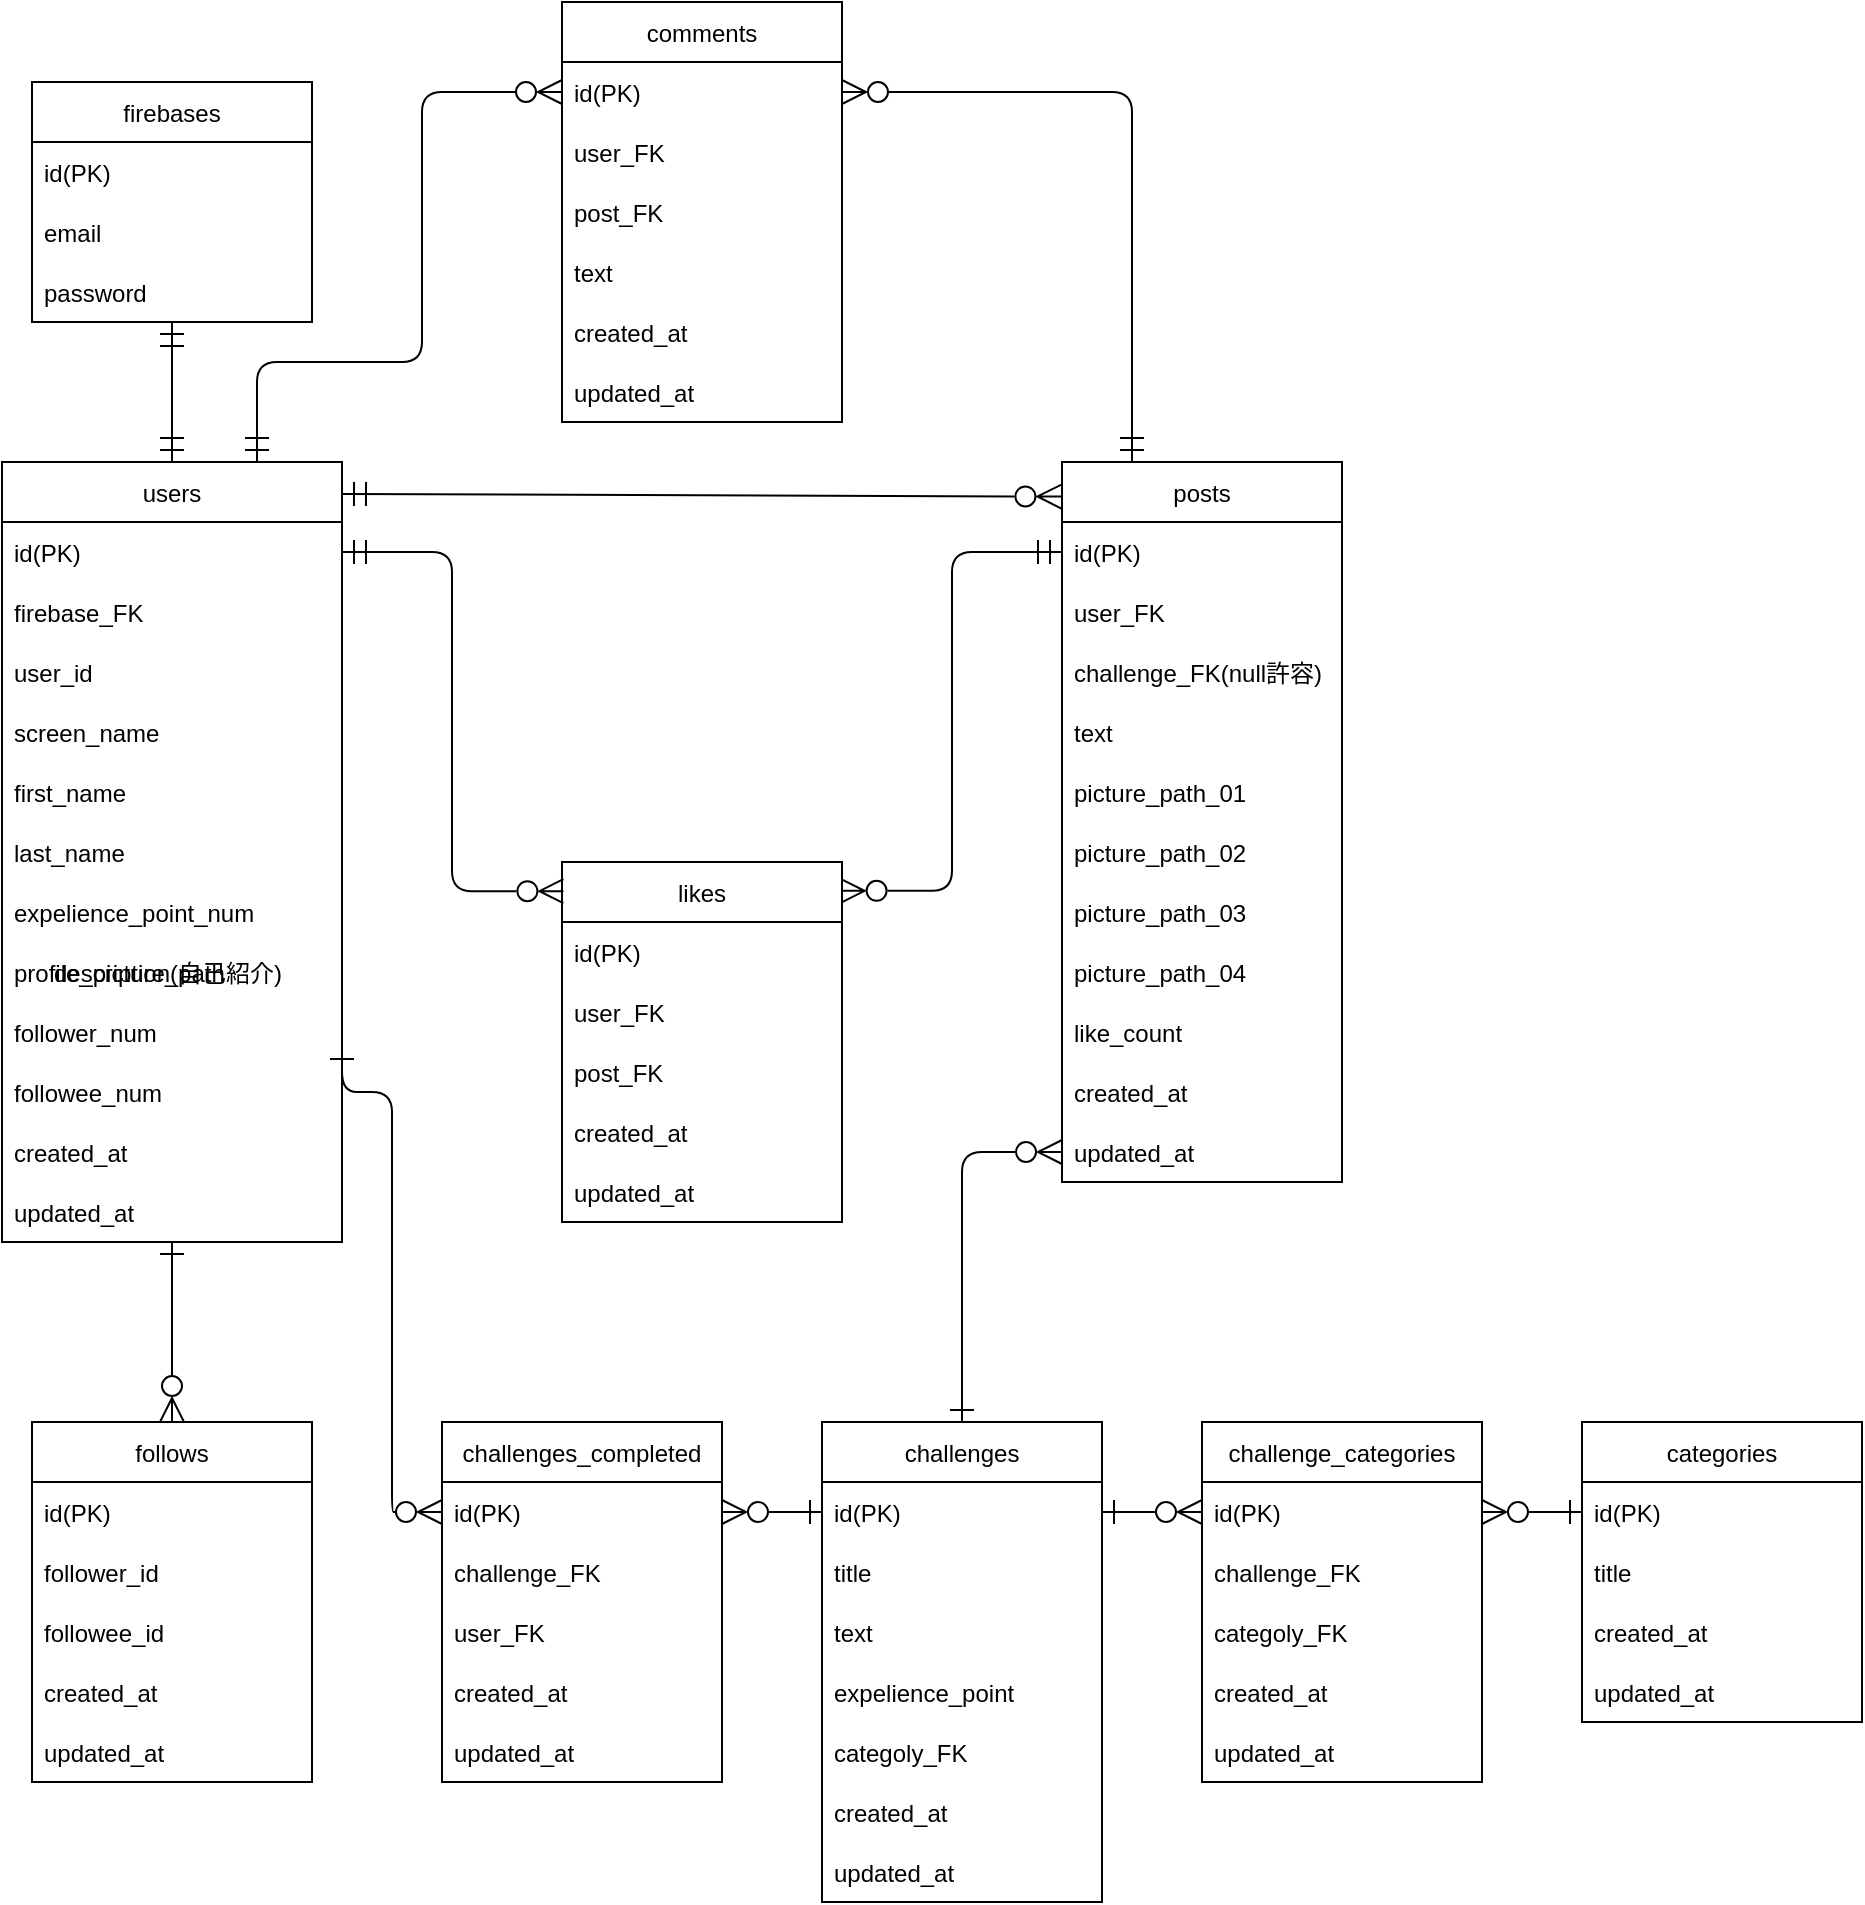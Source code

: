 <mxfile>
    <diagram id="OLp97KrgCchF0JSomHKm" name="Database設計">
        <mxGraphModel dx="190" dy="1388" grid="1" gridSize="10" guides="1" tooltips="1" connect="1" arrows="1" fold="1" page="1" pageScale="1" pageWidth="827" pageHeight="1169" background="none" math="0" shadow="0">
            <root>
                <mxCell id="0"/>
                <mxCell id="1" parent="0"/>
                <mxCell id="10" value="" style="edgeStyle=orthogonalEdgeStyle;html=1;endArrow=ERmandOne;endFill=0;entryX=0;entryY=0.5;entryDx=0;entryDy=0;exitX=0.995;exitY=0.08;exitDx=0;exitDy=0;exitPerimeter=0;startArrow=ERzeroToMany;startFill=0;endSize=10;startSize=10;" parent="1" source="lCIfqlWhlA3F7nTNQleN-25" target="7" edge="1">
                    <mxGeometry relative="1" as="geometry"/>
                </mxCell>
                <mxCell id="lCIfqlWhlA3F7nTNQleN-16" style="edgeStyle=none;html=1;exitX=0.5;exitY=0;exitDx=0;exitDy=0;endArrow=ERmandOne;endFill=0;strokeColor=default;startArrow=ERmandOne;startFill=0;endSize=10;startSize=10;" parent="1" source="2" target="11" edge="1">
                    <mxGeometry relative="1" as="geometry"/>
                </mxCell>
                <mxCell id="26" style="edgeStyle=orthogonalEdgeStyle;jumpSize=6;html=1;exitX=0.75;exitY=0;exitDx=0;exitDy=0;entryX=0;entryY=0.5;entryDx=0;entryDy=0;startSize=10;endSize=10;strokeWidth=1;startArrow=ERmandOne;startFill=0;endArrow=ERzeroToMany;endFill=0;" parent="1" source="2" target="20" edge="1">
                    <mxGeometry relative="1" as="geometry">
                        <Array as="points">
                            <mxPoint x="277" y="170"/>
                            <mxPoint x="360" y="170"/>
                            <mxPoint x="360" y="35"/>
                        </Array>
                    </mxGeometry>
                </mxCell>
                <mxCell id="2" value="users" style="swimlane;fontStyle=0;childLayout=stackLayout;horizontal=1;startSize=30;horizontalStack=0;resizeParent=1;resizeParentMax=0;resizeLast=0;collapsible=1;marginBottom=0;" parent="1" vertex="1">
                    <mxGeometry x="150" y="220" width="170" height="390" as="geometry">
                        <mxRectangle x="150" y="225" width="60" height="30" as="alternateBounds"/>
                    </mxGeometry>
                </mxCell>
                <mxCell id="3" value="id(PK)" style="text;strokeColor=none;fillColor=none;align=left;verticalAlign=middle;spacingLeft=4;spacingRight=4;overflow=hidden;points=[[0,0.5],[1,0.5]];portConstraint=eastwest;rotatable=0;" parent="2" vertex="1">
                    <mxGeometry y="30" width="170" height="30" as="geometry"/>
                </mxCell>
                <mxCell id="lCIfqlWhlA3F7nTNQleN-88" value="firebase_FK" style="text;strokeColor=none;fillColor=none;align=left;verticalAlign=middle;spacingLeft=4;spacingRight=4;overflow=hidden;points=[[0,0.5],[1,0.5]];portConstraint=eastwest;rotatable=0;" parent="2" vertex="1">
                    <mxGeometry y="60" width="170" height="30" as="geometry"/>
                </mxCell>
                <mxCell id="lCIfqlWhlA3F7nTNQleN-17" value="user_id" style="text;strokeColor=none;fillColor=none;align=left;verticalAlign=middle;spacingLeft=4;spacingRight=4;overflow=hidden;points=[[0,0.5],[1,0.5]];portConstraint=eastwest;rotatable=0;" parent="2" vertex="1">
                    <mxGeometry y="90" width="170" height="30" as="geometry"/>
                </mxCell>
                <mxCell id="lCIfqlWhlA3F7nTNQleN-20" value="screen_name" style="text;strokeColor=none;fillColor=none;align=left;verticalAlign=middle;spacingLeft=4;spacingRight=4;overflow=hidden;points=[[0,0.5],[1,0.5]];portConstraint=eastwest;rotatable=0;" parent="2" vertex="1">
                    <mxGeometry y="120" width="170" height="30" as="geometry"/>
                </mxCell>
                <mxCell id="4" value="first_name" style="text;strokeColor=none;fillColor=none;align=left;verticalAlign=middle;spacingLeft=4;spacingRight=4;overflow=hidden;points=[[0,0.5],[1,0.5]];portConstraint=eastwest;rotatable=0;" parent="2" vertex="1">
                    <mxGeometry y="150" width="170" height="30" as="geometry"/>
                </mxCell>
                <mxCell id="5" value="last_name" style="text;strokeColor=none;fillColor=none;align=left;verticalAlign=middle;spacingLeft=4;spacingRight=4;overflow=hidden;points=[[0,0.5],[1,0.5]];portConstraint=eastwest;rotatable=0;" parent="2" vertex="1">
                    <mxGeometry y="180" width="170" height="30" as="geometry"/>
                </mxCell>
                <mxCell id="lCIfqlWhlA3F7nTNQleN-18" value="expelience_point_num" style="text;strokeColor=none;fillColor=none;align=left;verticalAlign=middle;spacingLeft=4;spacingRight=4;overflow=hidden;points=[[0,0.5],[1,0.5]];portConstraint=eastwest;rotatable=0;" parent="2" vertex="1">
                    <mxGeometry y="210" width="170" height="30" as="geometry"/>
                </mxCell>
                <mxCell id="lCIfqlWhlA3F7nTNQleN-30" value="profile_picture_path" style="text;strokeColor=none;fillColor=none;align=left;verticalAlign=middle;spacingLeft=4;spacingRight=4;overflow=hidden;points=[[0,0.5],[1,0.5]];portConstraint=eastwest;rotatable=0;" parent="2" vertex="1">
                    <mxGeometry y="240" width="170" height="30" as="geometry"/>
                </mxCell>
                <mxCell id="lCIfqlWhlA3F7nTNQleN-62" value="follower_num" style="text;strokeColor=none;fillColor=none;align=left;verticalAlign=middle;spacingLeft=4;spacingRight=4;overflow=hidden;points=[[0,0.5],[1,0.5]];portConstraint=eastwest;rotatable=0;" parent="2" vertex="1">
                    <mxGeometry y="270" width="170" height="30" as="geometry"/>
                </mxCell>
                <mxCell id="lCIfqlWhlA3F7nTNQleN-63" value="followee_num" style="text;strokeColor=none;fillColor=none;align=left;verticalAlign=middle;spacingLeft=4;spacingRight=4;overflow=hidden;points=[[0,0.5],[1,0.5]];portConstraint=eastwest;rotatable=0;" parent="2" vertex="1">
                    <mxGeometry y="300" width="170" height="30" as="geometry"/>
                </mxCell>
                <mxCell id="lCIfqlWhlA3F7nTNQleN-31" value="created_at" style="text;strokeColor=none;fillColor=none;align=left;verticalAlign=middle;spacingLeft=4;spacingRight=4;overflow=hidden;points=[[0,0.5],[1,0.5]];portConstraint=eastwest;rotatable=0;" parent="2" vertex="1">
                    <mxGeometry y="330" width="170" height="30" as="geometry"/>
                </mxCell>
                <mxCell id="lCIfqlWhlA3F7nTNQleN-32" value="updated_at" style="text;strokeColor=none;fillColor=none;align=left;verticalAlign=middle;spacingLeft=4;spacingRight=4;overflow=hidden;points=[[0,0.5],[1,0.5]];portConstraint=eastwest;rotatable=0;" parent="2" vertex="1">
                    <mxGeometry y="360" width="170" height="30" as="geometry"/>
                </mxCell>
                <mxCell id="36" style="jumpSize=6;html=1;exitX=-0.002;exitY=0.048;exitDx=0;exitDy=0;startArrow=ERzeroToMany;startFill=0;endArrow=ERmandOne;endFill=0;startSize=10;endSize=10;strokeWidth=1;exitPerimeter=0;" parent="1" source="6" edge="1">
                    <mxGeometry relative="1" as="geometry">
                        <mxPoint x="320" y="236" as="targetPoint"/>
                    </mxGeometry>
                </mxCell>
                <mxCell id="6" value="posts" style="swimlane;fontStyle=0;childLayout=stackLayout;horizontal=1;startSize=30;horizontalStack=0;resizeParent=1;resizeParentMax=0;resizeLast=0;collapsible=1;marginBottom=0;" parent="1" vertex="1">
                    <mxGeometry x="680" y="220" width="140" height="360" as="geometry"/>
                </mxCell>
                <mxCell id="7" value="id(PK)" style="text;strokeColor=none;fillColor=none;align=left;verticalAlign=middle;spacingLeft=4;spacingRight=4;overflow=hidden;points=[[0,0.5],[1,0.5]];portConstraint=eastwest;rotatable=0;" parent="6" vertex="1">
                    <mxGeometry y="30" width="140" height="30" as="geometry"/>
                </mxCell>
                <mxCell id="37" value="user_FK" style="text;strokeColor=none;fillColor=none;align=left;verticalAlign=middle;spacingLeft=4;spacingRight=4;overflow=hidden;points=[[0,0.5],[1,0.5]];portConstraint=eastwest;rotatable=0;" parent="6" vertex="1">
                    <mxGeometry y="60" width="140" height="30" as="geometry"/>
                </mxCell>
                <mxCell id="9" value="challenge_FK(null許容)" style="text;strokeColor=none;fillColor=none;align=left;verticalAlign=middle;spacingLeft=4;spacingRight=4;overflow=hidden;points=[[0,0.5],[1,0.5]];portConstraint=eastwest;rotatable=0;" parent="6" vertex="1">
                    <mxGeometry y="90" width="140" height="30" as="geometry"/>
                </mxCell>
                <mxCell id="8" value="text" style="text;strokeColor=none;fillColor=none;align=left;verticalAlign=middle;spacingLeft=4;spacingRight=4;overflow=hidden;points=[[0,0.5],[1,0.5]];portConstraint=eastwest;rotatable=0;" parent="6" vertex="1">
                    <mxGeometry y="120" width="140" height="30" as="geometry"/>
                </mxCell>
                <mxCell id="lCIfqlWhlA3F7nTNQleN-35" value="picture_path_01" style="text;strokeColor=none;fillColor=none;align=left;verticalAlign=middle;spacingLeft=4;spacingRight=4;overflow=hidden;points=[[0,0.5],[1,0.5]];portConstraint=eastwest;rotatable=0;" parent="6" vertex="1">
                    <mxGeometry y="150" width="140" height="30" as="geometry"/>
                </mxCell>
                <mxCell id="lCIfqlWhlA3F7nTNQleN-36" value="picture_path_02" style="text;strokeColor=none;fillColor=none;align=left;verticalAlign=middle;spacingLeft=4;spacingRight=4;overflow=hidden;points=[[0,0.5],[1,0.5]];portConstraint=eastwest;rotatable=0;" parent="6" vertex="1">
                    <mxGeometry y="180" width="140" height="30" as="geometry"/>
                </mxCell>
                <mxCell id="lCIfqlWhlA3F7nTNQleN-37" value="picture_path_03" style="text;strokeColor=none;fillColor=none;align=left;verticalAlign=middle;spacingLeft=4;spacingRight=4;overflow=hidden;points=[[0,0.5],[1,0.5]];portConstraint=eastwest;rotatable=0;" parent="6" vertex="1">
                    <mxGeometry y="210" width="140" height="30" as="geometry"/>
                </mxCell>
                <mxCell id="lCIfqlWhlA3F7nTNQleN-38" value="picture_path_04" style="text;strokeColor=none;fillColor=none;align=left;verticalAlign=middle;spacingLeft=4;spacingRight=4;overflow=hidden;points=[[0,0.5],[1,0.5]];portConstraint=eastwest;rotatable=0;" parent="6" vertex="1">
                    <mxGeometry y="240" width="140" height="30" as="geometry"/>
                </mxCell>
                <mxCell id="lCIfqlWhlA3F7nTNQleN-39" value="like_count" style="text;strokeColor=none;fillColor=none;align=left;verticalAlign=middle;spacingLeft=4;spacingRight=4;overflow=hidden;points=[[0,0.5],[1,0.5]];portConstraint=eastwest;rotatable=0;" parent="6" vertex="1">
                    <mxGeometry y="270" width="140" height="30" as="geometry"/>
                </mxCell>
                <mxCell id="lCIfqlWhlA3F7nTNQleN-40" value="created_at" style="text;strokeColor=none;fillColor=none;align=left;verticalAlign=middle;spacingLeft=4;spacingRight=4;overflow=hidden;points=[[0,0.5],[1,0.5]];portConstraint=eastwest;rotatable=0;" parent="6" vertex="1">
                    <mxGeometry y="300" width="140" height="30" as="geometry"/>
                </mxCell>
                <mxCell id="lCIfqlWhlA3F7nTNQleN-41" value="updated_at" style="text;strokeColor=none;fillColor=none;align=left;verticalAlign=middle;spacingLeft=4;spacingRight=4;overflow=hidden;points=[[0,0.5],[1,0.5]];portConstraint=eastwest;rotatable=0;" parent="6" vertex="1">
                    <mxGeometry y="330" width="140" height="30" as="geometry"/>
                </mxCell>
                <mxCell id="11" value="firebases" style="swimlane;fontStyle=0;childLayout=stackLayout;horizontal=1;startSize=30;horizontalStack=0;resizeParent=1;resizeParentMax=0;resizeLast=0;collapsible=1;marginBottom=0;" parent="1" vertex="1">
                    <mxGeometry x="165" y="30" width="140" height="120" as="geometry"/>
                </mxCell>
                <mxCell id="12" value="id(PK)" style="text;strokeColor=none;fillColor=none;align=left;verticalAlign=middle;spacingLeft=4;spacingRight=4;overflow=hidden;points=[[0,0.5],[1,0.5]];portConstraint=eastwest;rotatable=0;" parent="11" vertex="1">
                    <mxGeometry y="30" width="140" height="30" as="geometry"/>
                </mxCell>
                <mxCell id="14" value="email" style="text;strokeColor=none;fillColor=none;align=left;verticalAlign=middle;spacingLeft=4;spacingRight=4;overflow=hidden;points=[[0,0.5],[1,0.5]];portConstraint=eastwest;rotatable=0;" parent="11" vertex="1">
                    <mxGeometry y="60" width="140" height="30" as="geometry"/>
                </mxCell>
                <mxCell id="15" value="password" style="text;strokeColor=none;fillColor=none;align=left;verticalAlign=middle;spacingLeft=4;spacingRight=4;overflow=hidden;points=[[0,0.5],[1,0.5]];portConstraint=eastwest;rotatable=0;" parent="11" vertex="1">
                    <mxGeometry y="90" width="140" height="30" as="geometry"/>
                </mxCell>
                <mxCell id="lCIfqlWhlA3F7nTNQleN-21" value="challenges" style="swimlane;fontStyle=0;childLayout=stackLayout;horizontal=1;startSize=30;horizontalStack=0;resizeParent=1;resizeParentMax=0;resizeLast=0;collapsible=1;marginBottom=0;" parent="1" vertex="1">
                    <mxGeometry x="560" y="700" width="140" height="240" as="geometry"/>
                </mxCell>
                <mxCell id="lCIfqlWhlA3F7nTNQleN-22" value="id(PK)" style="text;strokeColor=none;fillColor=none;align=left;verticalAlign=middle;spacingLeft=4;spacingRight=4;overflow=hidden;points=[[0,0.5],[1,0.5]];portConstraint=eastwest;rotatable=0;" parent="lCIfqlWhlA3F7nTNQleN-21" vertex="1">
                    <mxGeometry y="30" width="140" height="30" as="geometry"/>
                </mxCell>
                <mxCell id="lCIfqlWhlA3F7nTNQleN-23" value="title" style="text;strokeColor=none;fillColor=none;align=left;verticalAlign=middle;spacingLeft=4;spacingRight=4;overflow=hidden;points=[[0,0.5],[1,0.5]];portConstraint=eastwest;rotatable=0;" parent="lCIfqlWhlA3F7nTNQleN-21" vertex="1">
                    <mxGeometry y="60" width="140" height="30" as="geometry"/>
                </mxCell>
                <mxCell id="lCIfqlWhlA3F7nTNQleN-64" value="text" style="text;strokeColor=none;fillColor=none;align=left;verticalAlign=middle;spacingLeft=4;spacingRight=4;overflow=hidden;points=[[0,0.5],[1,0.5]];portConstraint=eastwest;rotatable=0;" parent="lCIfqlWhlA3F7nTNQleN-21" vertex="1">
                    <mxGeometry y="90" width="140" height="30" as="geometry"/>
                </mxCell>
                <mxCell id="lCIfqlWhlA3F7nTNQleN-65" value="expelience_point" style="text;strokeColor=none;fillColor=none;align=left;verticalAlign=middle;spacingLeft=4;spacingRight=4;overflow=hidden;points=[[0,0.5],[1,0.5]];portConstraint=eastwest;rotatable=0;" parent="lCIfqlWhlA3F7nTNQleN-21" vertex="1">
                    <mxGeometry y="120" width="140" height="30" as="geometry"/>
                </mxCell>
                <mxCell id="lCIfqlWhlA3F7nTNQleN-24" value="categoly_FK" style="text;strokeColor=none;fillColor=none;align=left;verticalAlign=middle;spacingLeft=4;spacingRight=4;overflow=hidden;points=[[0,0.5],[1,0.5]];portConstraint=eastwest;rotatable=0;" parent="lCIfqlWhlA3F7nTNQleN-21" vertex="1">
                    <mxGeometry y="150" width="140" height="30" as="geometry"/>
                </mxCell>
                <mxCell id="lCIfqlWhlA3F7nTNQleN-72" value="created_at" style="text;strokeColor=none;fillColor=none;align=left;verticalAlign=middle;spacingLeft=4;spacingRight=4;overflow=hidden;points=[[0,0.5],[1,0.5]];portConstraint=eastwest;rotatable=0;" parent="lCIfqlWhlA3F7nTNQleN-21" vertex="1">
                    <mxGeometry y="180" width="140" height="30" as="geometry"/>
                </mxCell>
                <mxCell id="lCIfqlWhlA3F7nTNQleN-73" value="updated_at" style="text;strokeColor=none;fillColor=none;align=left;verticalAlign=middle;spacingLeft=4;spacingRight=4;overflow=hidden;points=[[0,0.5],[1,0.5]];portConstraint=eastwest;rotatable=0;" parent="lCIfqlWhlA3F7nTNQleN-21" vertex="1">
                    <mxGeometry y="210" width="140" height="30" as="geometry"/>
                </mxCell>
                <mxCell id="lCIfqlWhlA3F7nTNQleN-25" value="likes" style="swimlane;fontStyle=0;childLayout=stackLayout;horizontal=1;startSize=30;horizontalStack=0;resizeParent=1;resizeParentMax=0;resizeLast=0;collapsible=1;marginBottom=0;" parent="1" vertex="1">
                    <mxGeometry x="430" y="420" width="140" height="180" as="geometry"/>
                </mxCell>
                <mxCell id="lCIfqlWhlA3F7nTNQleN-26" value="id(PK)" style="text;strokeColor=none;fillColor=none;align=left;verticalAlign=middle;spacingLeft=4;spacingRight=4;overflow=hidden;points=[[0,0.5],[1,0.5]];portConstraint=eastwest;rotatable=0;" parent="lCIfqlWhlA3F7nTNQleN-25" vertex="1">
                    <mxGeometry y="30" width="140" height="30" as="geometry"/>
                </mxCell>
                <mxCell id="lCIfqlWhlA3F7nTNQleN-27" value="user_FK" style="text;strokeColor=none;fillColor=none;align=left;verticalAlign=middle;spacingLeft=4;spacingRight=4;overflow=hidden;points=[[0,0.5],[1,0.5]];portConstraint=eastwest;rotatable=0;" parent="lCIfqlWhlA3F7nTNQleN-25" vertex="1">
                    <mxGeometry y="60" width="140" height="30" as="geometry"/>
                </mxCell>
                <mxCell id="lCIfqlWhlA3F7nTNQleN-43" value="post_FK" style="text;strokeColor=none;fillColor=none;align=left;verticalAlign=middle;spacingLeft=4;spacingRight=4;overflow=hidden;points=[[0,0.5],[1,0.5]];portConstraint=eastwest;rotatable=0;" parent="lCIfqlWhlA3F7nTNQleN-25" vertex="1">
                    <mxGeometry y="90" width="140" height="30" as="geometry"/>
                </mxCell>
                <mxCell id="lCIfqlWhlA3F7nTNQleN-28" value="created_at" style="text;strokeColor=none;fillColor=none;align=left;verticalAlign=middle;spacingLeft=4;spacingRight=4;overflow=hidden;points=[[0,0.5],[1,0.5]];portConstraint=eastwest;rotatable=0;" parent="lCIfqlWhlA3F7nTNQleN-25" vertex="1">
                    <mxGeometry y="120" width="140" height="30" as="geometry"/>
                </mxCell>
                <mxCell id="lCIfqlWhlA3F7nTNQleN-44" value="updated_at" style="text;strokeColor=none;fillColor=none;align=left;verticalAlign=middle;spacingLeft=4;spacingRight=4;overflow=hidden;points=[[0,0.5],[1,0.5]];portConstraint=eastwest;rotatable=0;" parent="lCIfqlWhlA3F7nTNQleN-25" vertex="1">
                    <mxGeometry y="150" width="140" height="30" as="geometry"/>
                </mxCell>
                <mxCell id="lCIfqlWhlA3F7nTNQleN-45" value="" style="edgeStyle=orthogonalEdgeStyle;html=1;endArrow=ERzeroToMany;endFill=0;entryX=0.005;entryY=0.081;entryDx=0;entryDy=0;entryPerimeter=0;startArrow=ERmandOne;startFill=0;strokeWidth=1;endSize=10;startSize=10;jumpSize=6;exitX=1;exitY=0.5;exitDx=0;exitDy=0;" parent="1" source="3" target="lCIfqlWhlA3F7nTNQleN-25" edge="1">
                    <mxGeometry relative="1" as="geometry">
                        <mxPoint x="319" y="235" as="sourcePoint"/>
                        <mxPoint x="679.02" y="247.26" as="targetPoint"/>
                        <Array as="points">
                            <mxPoint x="375" y="265"/>
                            <mxPoint x="375" y="435"/>
                        </Array>
                    </mxGeometry>
                </mxCell>
                <mxCell id="lCIfqlWhlA3F7nTNQleN-61" style="edgeStyle=none;html=1;exitX=0.5;exitY=0;exitDx=0;exitDy=0;startArrow=ERzeroToMany;startFill=0;endArrow=ERone;endFill=0;strokeColor=default;endSize=10;startSize=10;" parent="1" source="lCIfqlWhlA3F7nTNQleN-55" target="lCIfqlWhlA3F7nTNQleN-32" edge="1">
                    <mxGeometry relative="1" as="geometry">
                        <mxPoint x="200" y="670" as="targetPoint"/>
                    </mxGeometry>
                </mxCell>
                <mxCell id="lCIfqlWhlA3F7nTNQleN-55" value="follows" style="swimlane;fontStyle=0;childLayout=stackLayout;horizontal=1;startSize=30;horizontalStack=0;resizeParent=1;resizeParentMax=0;resizeLast=0;collapsible=1;marginBottom=0;" parent="1" vertex="1">
                    <mxGeometry x="165" y="700" width="140" height="180" as="geometry"/>
                </mxCell>
                <mxCell id="lCIfqlWhlA3F7nTNQleN-56" value="id(PK)" style="text;strokeColor=none;fillColor=none;align=left;verticalAlign=middle;spacingLeft=4;spacingRight=4;overflow=hidden;points=[[0,0.5],[1,0.5]];portConstraint=eastwest;rotatable=0;" parent="lCIfqlWhlA3F7nTNQleN-55" vertex="1">
                    <mxGeometry y="30" width="140" height="30" as="geometry"/>
                </mxCell>
                <mxCell id="lCIfqlWhlA3F7nTNQleN-57" value="follower_id" style="text;strokeColor=none;fillColor=none;align=left;verticalAlign=middle;spacingLeft=4;spacingRight=4;overflow=hidden;points=[[0,0.5],[1,0.5]];portConstraint=eastwest;rotatable=0;" parent="lCIfqlWhlA3F7nTNQleN-55" vertex="1">
                    <mxGeometry y="60" width="140" height="30" as="geometry"/>
                </mxCell>
                <mxCell id="lCIfqlWhlA3F7nTNQleN-58" value="followee_id" style="text;strokeColor=none;fillColor=none;align=left;verticalAlign=middle;spacingLeft=4;spacingRight=4;overflow=hidden;points=[[0,0.5],[1,0.5]];portConstraint=eastwest;rotatable=0;" parent="lCIfqlWhlA3F7nTNQleN-55" vertex="1">
                    <mxGeometry y="90" width="140" height="30" as="geometry"/>
                </mxCell>
                <mxCell id="lCIfqlWhlA3F7nTNQleN-59" value="created_at" style="text;strokeColor=none;fillColor=none;align=left;verticalAlign=middle;spacingLeft=4;spacingRight=4;overflow=hidden;points=[[0,0.5],[1,0.5]];portConstraint=eastwest;rotatable=0;" parent="lCIfqlWhlA3F7nTNQleN-55" vertex="1">
                    <mxGeometry y="120" width="140" height="30" as="geometry"/>
                </mxCell>
                <mxCell id="lCIfqlWhlA3F7nTNQleN-60" value="updated_at" style="text;strokeColor=none;fillColor=none;align=left;verticalAlign=middle;spacingLeft=4;spacingRight=4;overflow=hidden;points=[[0,0.5],[1,0.5]];portConstraint=eastwest;rotatable=0;" parent="lCIfqlWhlA3F7nTNQleN-55" vertex="1">
                    <mxGeometry y="150" width="140" height="30" as="geometry"/>
                </mxCell>
                <mxCell id="lCIfqlWhlA3F7nTNQleN-66" value="categories" style="swimlane;fontStyle=0;childLayout=stackLayout;horizontal=1;startSize=30;horizontalStack=0;resizeParent=1;resizeParentMax=0;resizeLast=0;collapsible=1;marginBottom=0;" parent="1" vertex="1">
                    <mxGeometry x="940" y="700" width="140" height="150" as="geometry"/>
                </mxCell>
                <mxCell id="lCIfqlWhlA3F7nTNQleN-67" value="id(PK)" style="text;strokeColor=none;fillColor=none;align=left;verticalAlign=middle;spacingLeft=4;spacingRight=4;overflow=hidden;points=[[0,0.5],[1,0.5]];portConstraint=eastwest;rotatable=0;" parent="lCIfqlWhlA3F7nTNQleN-66" vertex="1">
                    <mxGeometry y="30" width="140" height="30" as="geometry"/>
                </mxCell>
                <mxCell id="lCIfqlWhlA3F7nTNQleN-68" value="title" style="text;strokeColor=none;fillColor=none;align=left;verticalAlign=middle;spacingLeft=4;spacingRight=4;overflow=hidden;points=[[0,0.5],[1,0.5]];portConstraint=eastwest;rotatable=0;" parent="lCIfqlWhlA3F7nTNQleN-66" vertex="1">
                    <mxGeometry y="60" width="140" height="30" as="geometry"/>
                </mxCell>
                <mxCell id="lCIfqlWhlA3F7nTNQleN-74" value="created_at" style="text;strokeColor=none;fillColor=none;align=left;verticalAlign=middle;spacingLeft=4;spacingRight=4;overflow=hidden;points=[[0,0.5],[1,0.5]];portConstraint=eastwest;rotatable=0;" parent="lCIfqlWhlA3F7nTNQleN-66" vertex="1">
                    <mxGeometry y="90" width="140" height="30" as="geometry"/>
                </mxCell>
                <mxCell id="lCIfqlWhlA3F7nTNQleN-75" value="updated_at" style="text;strokeColor=none;fillColor=none;align=left;verticalAlign=middle;spacingLeft=4;spacingRight=4;overflow=hidden;points=[[0,0.5],[1,0.5]];portConstraint=eastwest;rotatable=0;" parent="lCIfqlWhlA3F7nTNQleN-66" vertex="1">
                    <mxGeometry y="120" width="140" height="30" as="geometry"/>
                </mxCell>
                <mxCell id="lCIfqlWhlA3F7nTNQleN-83" style="edgeStyle=none;html=1;exitX=0;exitY=0.25;exitDx=0;exitDy=0;entryX=1;entryY=0.5;entryDx=0;entryDy=0;startArrow=ERzeroToMany;startFill=0;endArrow=ERone;endFill=0;strokeColor=default;endSize=10;startSize=10;" parent="1" source="lCIfqlWhlA3F7nTNQleN-76" target="lCIfqlWhlA3F7nTNQleN-22" edge="1">
                    <mxGeometry relative="1" as="geometry"/>
                </mxCell>
                <mxCell id="lCIfqlWhlA3F7nTNQleN-76" value="challenge_categories" style="swimlane;fontStyle=0;childLayout=stackLayout;horizontal=1;startSize=30;horizontalStack=0;resizeParent=1;resizeParentMax=0;resizeLast=0;collapsible=1;marginBottom=0;" parent="1" vertex="1">
                    <mxGeometry x="750" y="700" width="140" height="180" as="geometry"/>
                </mxCell>
                <mxCell id="lCIfqlWhlA3F7nTNQleN-77" value="id(PK)" style="text;strokeColor=none;fillColor=none;align=left;verticalAlign=middle;spacingLeft=4;spacingRight=4;overflow=hidden;points=[[0,0.5],[1,0.5]];portConstraint=eastwest;rotatable=0;" parent="lCIfqlWhlA3F7nTNQleN-76" vertex="1">
                    <mxGeometry y="30" width="140" height="30" as="geometry"/>
                </mxCell>
                <mxCell id="lCIfqlWhlA3F7nTNQleN-81" value="challenge_FK" style="text;strokeColor=none;fillColor=none;align=left;verticalAlign=middle;spacingLeft=4;spacingRight=4;overflow=hidden;points=[[0,0.5],[1,0.5]];portConstraint=eastwest;rotatable=0;" parent="lCIfqlWhlA3F7nTNQleN-76" vertex="1">
                    <mxGeometry y="60" width="140" height="30" as="geometry"/>
                </mxCell>
                <mxCell id="lCIfqlWhlA3F7nTNQleN-82" value="categoly_FK" style="text;strokeColor=none;fillColor=none;align=left;verticalAlign=middle;spacingLeft=4;spacingRight=4;overflow=hidden;points=[[0,0.5],[1,0.5]];portConstraint=eastwest;rotatable=0;" parent="lCIfqlWhlA3F7nTNQleN-76" vertex="1">
                    <mxGeometry y="90" width="140" height="30" as="geometry"/>
                </mxCell>
                <mxCell id="lCIfqlWhlA3F7nTNQleN-79" value="created_at" style="text;strokeColor=none;fillColor=none;align=left;verticalAlign=middle;spacingLeft=4;spacingRight=4;overflow=hidden;points=[[0,0.5],[1,0.5]];portConstraint=eastwest;rotatable=0;" parent="lCIfqlWhlA3F7nTNQleN-76" vertex="1">
                    <mxGeometry y="120" width="140" height="30" as="geometry"/>
                </mxCell>
                <mxCell id="lCIfqlWhlA3F7nTNQleN-80" value="updated_at" style="text;strokeColor=none;fillColor=none;align=left;verticalAlign=middle;spacingLeft=4;spacingRight=4;overflow=hidden;points=[[0,0.5],[1,0.5]];portConstraint=eastwest;rotatable=0;" parent="lCIfqlWhlA3F7nTNQleN-76" vertex="1">
                    <mxGeometry y="150" width="140" height="30" as="geometry"/>
                </mxCell>
                <mxCell id="lCIfqlWhlA3F7nTNQleN-84" style="edgeStyle=none;html=1;exitX=1;exitY=0.5;exitDx=0;exitDy=0;entryX=0;entryY=0.5;entryDx=0;entryDy=0;startArrow=ERzeroToMany;startFill=0;endArrow=ERone;endFill=0;strokeColor=default;endSize=10;startSize=10;" parent="1" source="lCIfqlWhlA3F7nTNQleN-77" target="lCIfqlWhlA3F7nTNQleN-67" edge="1">
                    <mxGeometry relative="1" as="geometry"/>
                </mxCell>
                <mxCell id="lCIfqlWhlA3F7nTNQleN-85" style="edgeStyle=orthogonalEdgeStyle;html=1;entryX=0.5;entryY=0;entryDx=0;entryDy=0;startArrow=ERzeroToMany;startFill=0;endArrow=ERone;endFill=0;strokeColor=default;endSize=10;startSize=10;exitX=0;exitY=0.5;exitDx=0;exitDy=0;" parent="1" source="lCIfqlWhlA3F7nTNQleN-41" target="lCIfqlWhlA3F7nTNQleN-21" edge="1">
                    <mxGeometry relative="1" as="geometry">
                        <mxPoint x="680" y="490" as="sourcePoint"/>
                        <Array as="points">
                            <mxPoint x="630" y="565"/>
                        </Array>
                    </mxGeometry>
                </mxCell>
                <mxCell id="lCIfqlWhlA3F7nTNQleN-96" style="edgeStyle=orthogonalEdgeStyle;html=1;exitX=1;exitY=0.25;exitDx=0;exitDy=0;entryX=0;entryY=0.5;entryDx=0;entryDy=0;startArrow=ERzeroToMany;startFill=0;endArrow=ERone;endFill=0;strokeColor=default;endSize=10;startSize=10;" parent="1" source="lCIfqlWhlA3F7nTNQleN-90" target="lCIfqlWhlA3F7nTNQleN-22" edge="1">
                    <mxGeometry relative="1" as="geometry"/>
                </mxCell>
                <mxCell id="lCIfqlWhlA3F7nTNQleN-90" value="challenges_completed" style="swimlane;fontStyle=0;childLayout=stackLayout;horizontal=1;startSize=30;horizontalStack=0;resizeParent=1;resizeParentMax=0;resizeLast=0;collapsible=1;marginBottom=0;" parent="1" vertex="1">
                    <mxGeometry x="370" y="700" width="140" height="180" as="geometry"/>
                </mxCell>
                <mxCell id="lCIfqlWhlA3F7nTNQleN-91" value="id(PK)" style="text;strokeColor=none;fillColor=none;align=left;verticalAlign=middle;spacingLeft=4;spacingRight=4;overflow=hidden;points=[[0,0.5],[1,0.5]];portConstraint=eastwest;rotatable=0;" parent="lCIfqlWhlA3F7nTNQleN-90" vertex="1">
                    <mxGeometry y="30" width="140" height="30" as="geometry"/>
                </mxCell>
                <mxCell id="lCIfqlWhlA3F7nTNQleN-92" value="challenge_FK" style="text;strokeColor=none;fillColor=none;align=left;verticalAlign=middle;spacingLeft=4;spacingRight=4;overflow=hidden;points=[[0,0.5],[1,0.5]];portConstraint=eastwest;rotatable=0;" parent="lCIfqlWhlA3F7nTNQleN-90" vertex="1">
                    <mxGeometry y="60" width="140" height="30" as="geometry"/>
                </mxCell>
                <mxCell id="lCIfqlWhlA3F7nTNQleN-93" value="user_FK" style="text;strokeColor=none;fillColor=none;align=left;verticalAlign=middle;spacingLeft=4;spacingRight=4;overflow=hidden;points=[[0,0.5],[1,0.5]];portConstraint=eastwest;rotatable=0;" parent="lCIfqlWhlA3F7nTNQleN-90" vertex="1">
                    <mxGeometry y="90" width="140" height="30" as="geometry"/>
                </mxCell>
                <mxCell id="lCIfqlWhlA3F7nTNQleN-94" value="created_at" style="text;strokeColor=none;fillColor=none;align=left;verticalAlign=middle;spacingLeft=4;spacingRight=4;overflow=hidden;points=[[0,0.5],[1,0.5]];portConstraint=eastwest;rotatable=0;" parent="lCIfqlWhlA3F7nTNQleN-90" vertex="1">
                    <mxGeometry y="120" width="140" height="30" as="geometry"/>
                </mxCell>
                <mxCell id="lCIfqlWhlA3F7nTNQleN-95" value="updated_at" style="text;strokeColor=none;fillColor=none;align=left;verticalAlign=middle;spacingLeft=4;spacingRight=4;overflow=hidden;points=[[0,0.5],[1,0.5]];portConstraint=eastwest;rotatable=0;" parent="lCIfqlWhlA3F7nTNQleN-90" vertex="1">
                    <mxGeometry y="150" width="140" height="30" as="geometry"/>
                </mxCell>
                <mxCell id="lCIfqlWhlA3F7nTNQleN-97" style="edgeStyle=orthogonalEdgeStyle;html=1;exitX=0;exitY=0.5;exitDx=0;exitDy=0;entryX=1;entryY=0.75;entryDx=0;entryDy=0;startArrow=ERzeroToMany;startFill=0;endArrow=ERone;endFill=0;strokeColor=default;endSize=10;startSize=10;" parent="1" source="lCIfqlWhlA3F7nTNQleN-91" target="2" edge="1">
                    <mxGeometry relative="1" as="geometry">
                        <Array as="points">
                            <mxPoint x="345" y="745"/>
                            <mxPoint x="345" y="535"/>
                        </Array>
                    </mxGeometry>
                </mxCell>
                <mxCell id="19" value="comments" style="swimlane;fontStyle=0;childLayout=stackLayout;horizontal=1;startSize=30;horizontalStack=0;resizeParent=1;resizeParentMax=0;resizeLast=0;collapsible=1;marginBottom=0;" parent="1" vertex="1">
                    <mxGeometry x="430" y="-10" width="140" height="210" as="geometry"/>
                </mxCell>
                <mxCell id="20" value="id(PK)" style="text;strokeColor=none;fillColor=none;align=left;verticalAlign=middle;spacingLeft=4;spacingRight=4;overflow=hidden;points=[[0,0.5],[1,0.5]];portConstraint=eastwest;rotatable=0;" parent="19" vertex="1">
                    <mxGeometry y="30" width="140" height="30" as="geometry"/>
                </mxCell>
                <mxCell id="21" value="user_FK" style="text;strokeColor=none;fillColor=none;align=left;verticalAlign=middle;spacingLeft=4;spacingRight=4;overflow=hidden;points=[[0,0.5],[1,0.5]];portConstraint=eastwest;rotatable=0;" parent="19" vertex="1">
                    <mxGeometry y="60" width="140" height="30" as="geometry"/>
                </mxCell>
                <mxCell id="22" value="post_FK" style="text;strokeColor=none;fillColor=none;align=left;verticalAlign=middle;spacingLeft=4;spacingRight=4;overflow=hidden;points=[[0,0.5],[1,0.5]];portConstraint=eastwest;rotatable=0;" parent="19" vertex="1">
                    <mxGeometry y="90" width="140" height="30" as="geometry"/>
                </mxCell>
                <mxCell id="25" value="text" style="text;strokeColor=none;fillColor=none;align=left;verticalAlign=middle;spacingLeft=4;spacingRight=4;overflow=hidden;points=[[0,0.5],[1,0.5]];portConstraint=eastwest;rotatable=0;" parent="19" vertex="1">
                    <mxGeometry y="120" width="140" height="30" as="geometry"/>
                </mxCell>
                <mxCell id="23" value="created_at" style="text;strokeColor=none;fillColor=none;align=left;verticalAlign=middle;spacingLeft=4;spacingRight=4;overflow=hidden;points=[[0,0.5],[1,0.5]];portConstraint=eastwest;rotatable=0;" parent="19" vertex="1">
                    <mxGeometry y="150" width="140" height="30" as="geometry"/>
                </mxCell>
                <mxCell id="24" value="updated_at" style="text;strokeColor=none;fillColor=none;align=left;verticalAlign=middle;spacingLeft=4;spacingRight=4;overflow=hidden;points=[[0,0.5],[1,0.5]];portConstraint=eastwest;rotatable=0;" parent="19" vertex="1">
                    <mxGeometry y="180" width="140" height="30" as="geometry"/>
                </mxCell>
                <mxCell id="27" style="edgeStyle=orthogonalEdgeStyle;jumpSize=6;html=1;exitX=1;exitY=0.5;exitDx=0;exitDy=0;entryX=0.25;entryY=0;entryDx=0;entryDy=0;startArrow=ERzeroToMany;startFill=0;endArrow=ERmandOne;endFill=0;startSize=10;endSize=10;strokeWidth=1;" parent="1" source="20" target="6" edge="1">
                    <mxGeometry relative="1" as="geometry"/>
                </mxCell>
                <mxCell id="lCIfqlWhlA3F7nTNQleN-29" value="description(自己紹介)" style="text;strokeColor=none;fillColor=none;align=left;verticalAlign=middle;spacingLeft=4;spacingRight=4;overflow=hidden;points=[[0,0.5],[1,0.5]];portConstraint=eastwest;rotatable=0;" parent="1" vertex="1">
                    <mxGeometry x="170" y="460" width="170" height="30" as="geometry"/>
                </mxCell>
            </root>
        </mxGraphModel>
    </diagram>
</mxfile>